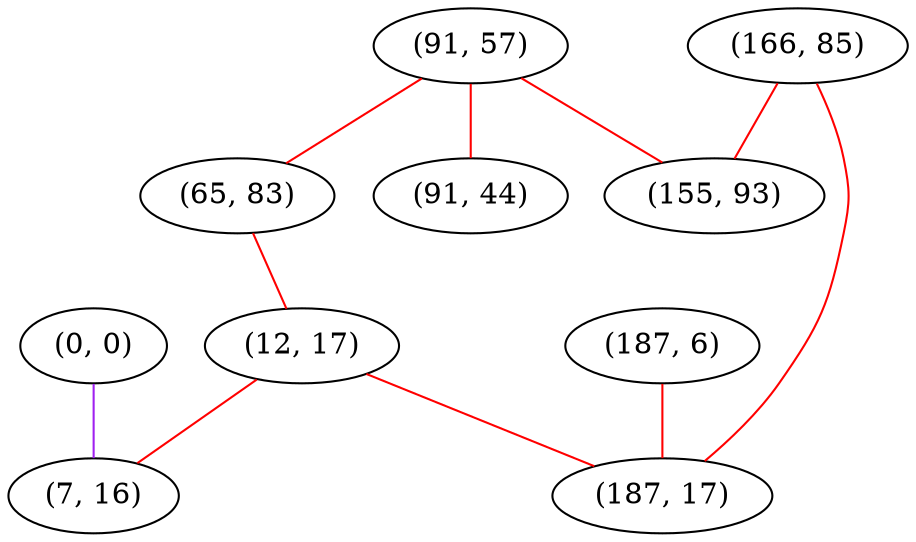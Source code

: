 graph "" {
"(0, 0)";
"(91, 57)";
"(91, 44)";
"(187, 6)";
"(166, 85)";
"(65, 83)";
"(12, 17)";
"(187, 17)";
"(7, 16)";
"(155, 93)";
"(0, 0)" -- "(7, 16)"  [color=purple, key=0, weight=4];
"(91, 57)" -- "(65, 83)"  [color=red, key=0, weight=1];
"(91, 57)" -- "(91, 44)"  [color=red, key=0, weight=1];
"(91, 57)" -- "(155, 93)"  [color=red, key=0, weight=1];
"(187, 6)" -- "(187, 17)"  [color=red, key=0, weight=1];
"(166, 85)" -- "(187, 17)"  [color=red, key=0, weight=1];
"(166, 85)" -- "(155, 93)"  [color=red, key=0, weight=1];
"(65, 83)" -- "(12, 17)"  [color=red, key=0, weight=1];
"(12, 17)" -- "(7, 16)"  [color=red, key=0, weight=1];
"(12, 17)" -- "(187, 17)"  [color=red, key=0, weight=1];
}
